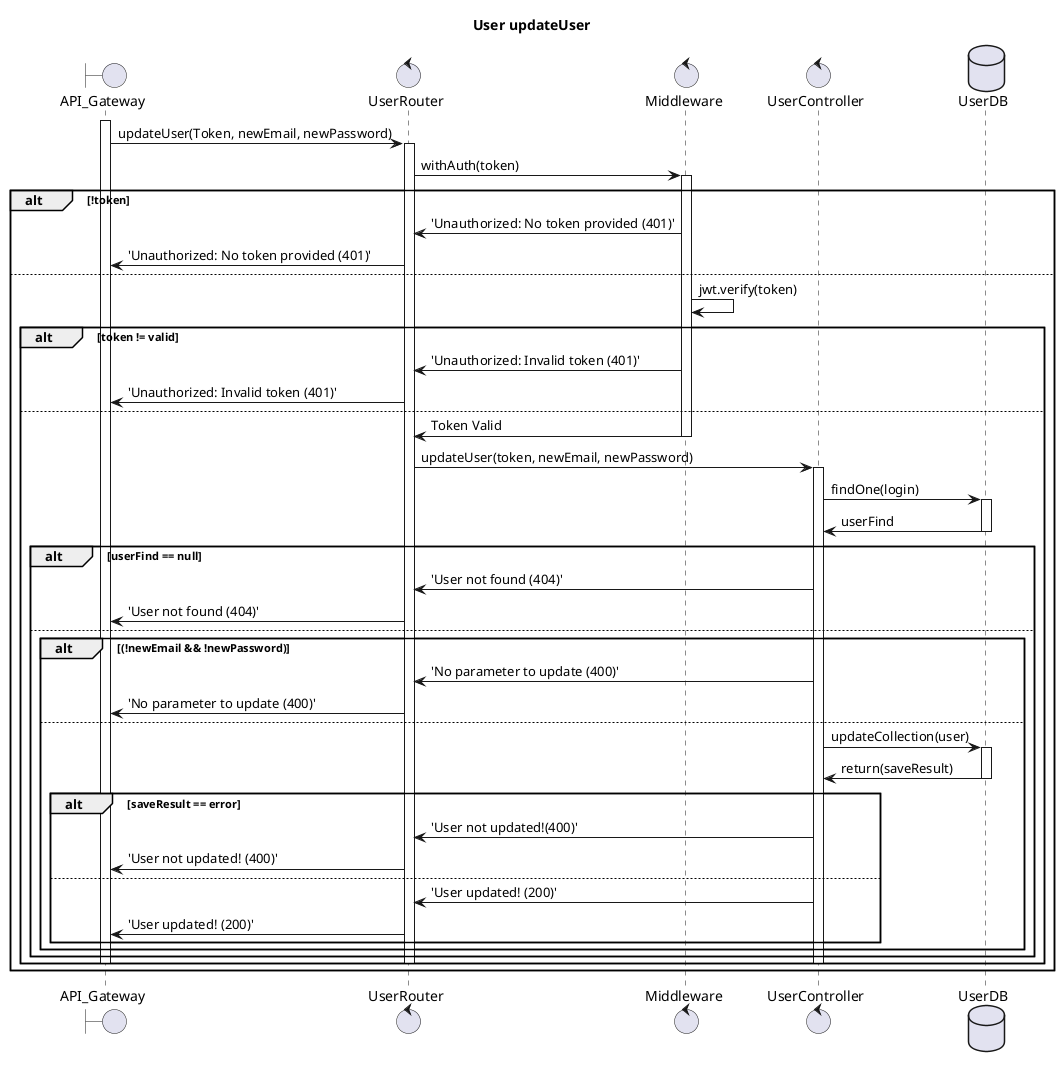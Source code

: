 @startuml
title User updateUser
boundary API_Gateway
control UserRouter
control Middleware
control UserController
dataBase UserDB
activate API_Gateway
API_Gateway -> UserRouter : updateUser(Token, newEmail, newPassword)
activate UserRouter
UserRouter -> Middleware : withAuth(token)
activate Middleware
alt !token
    Middleware -> UserRouter : 'Unauthorized: No token provided (401)'
    UserRouter -> API_Gateway : 'Unauthorized: No token provided (401)'
else 
    Middleware -> Middleware : jwt.verify(token)
    alt token != valid
        Middleware -> UserRouter : 'Unauthorized: Invalid token (401)'
        UserRouter -> API_Gateway : 'Unauthorized: Invalid token (401)'
    else
        Middleware -> UserRouter : Token Valid
        deactivate Middleware
        UserRouter -> UserController : updateUser(token, newEmail, newPassword)
        activate UserController
        UserController -> UserDB : findOne(login)
        activate UserDB
        UserDB -> UserController : userFind
        deactivate UserDB
        alt userFind == null
            UserController -> UserRouter : 'User not found (404)'
            UserRouter -> API_Gateway : 'User not found (404)'
        else
            alt (!newEmail && !newPassword)
                UserController -> UserRouter : 'No parameter to update (400)'
                UserRouter -> API_Gateway : 'No parameter to update (400)'
            else
                UserController -> UserDB : updateCollection(user)
                activate UserDB
                UserDB -> UserController : return(saveResult)
                deactivate UserDB
                alt saveResult == error
                    UserController -> UserRouter : 'User not updated!(400)'
                    UserRouter -> API_Gateway : 'User not updated! (400)'
                else
                    UserController -> UserRouter : 'User updated! (200)'
                    UserRouter -> API_Gateway : 'User updated! (200)'
                end
            end
        end
        deactivate UserController
        deactivate UserRouter
        deactivate API_Gateway
    end
end
@enduml